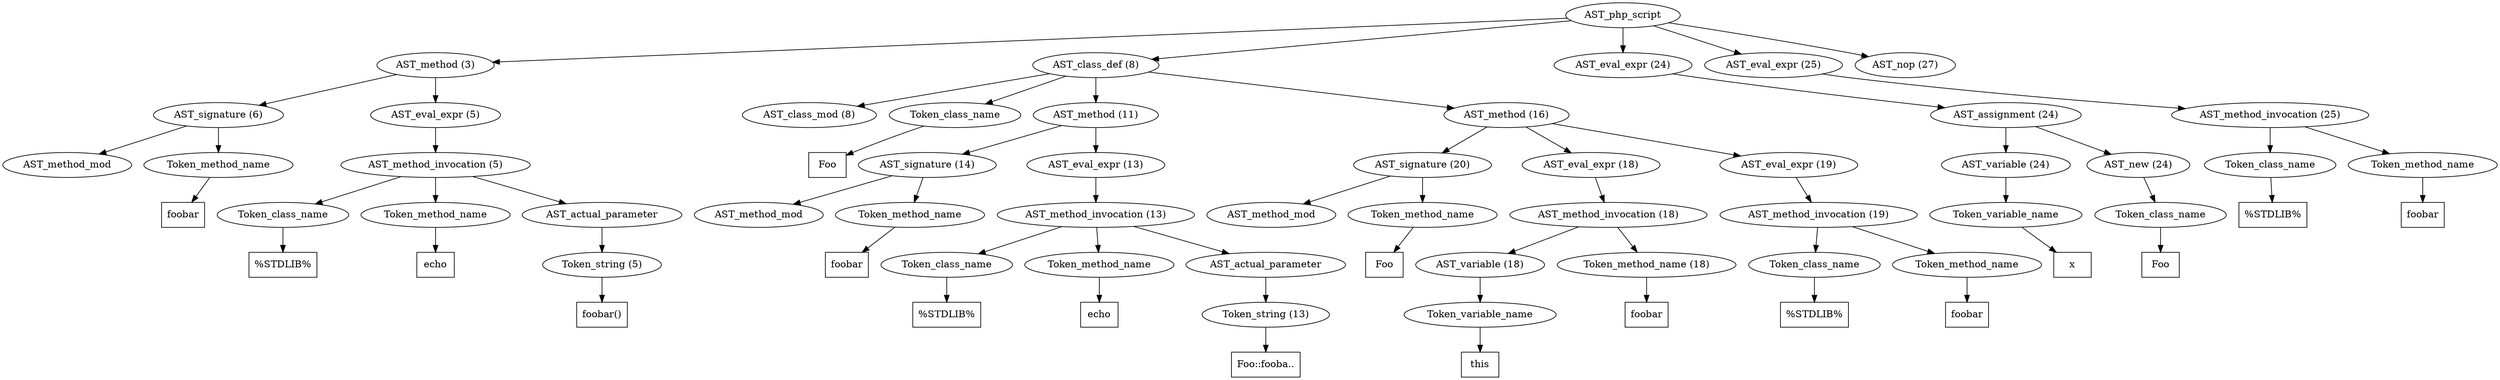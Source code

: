 /*
 * AST in dot format generated by phc -- the PHP compiler
 */

digraph AST {
node_0 [label="AST_php_script"];
node_1 [label="AST_method (3)"];
node_2 [label="AST_signature (6)"];
node_3 [label="AST_method_mod"];
node_4 [label="Token_method_name"];
node_5 [label="foobar", shape=box]
node_4 -> node_5;
node_2 -> node_4;
node_2 -> node_3;
node_6 [label="AST_eval_expr (5)"];
node_7 [label="AST_method_invocation (5)"];
node_8 [label="Token_class_name"];
node_9 [label="%STDLIB%", shape=box]
node_8 -> node_9;
node_10 [label="Token_method_name"];
node_11 [label="echo", shape=box]
node_10 -> node_11;
node_12 [label="AST_actual_parameter"];
node_13 [label="Token_string (5)"];
node_14 [label="foobar()", shape=box]
node_13 -> node_14;
node_12 -> node_13;
node_7 -> node_12;
node_7 -> node_10;
node_7 -> node_8;
node_6 -> node_7;
node_1 -> node_6;
node_1 -> node_2;
node_15 [label="AST_class_def (8)"];
node_16 [label="AST_class_mod (8)"];
node_17 [label="Token_class_name"];
node_18 [label="Foo", shape=box]
node_17 -> node_18;
node_19 [label="AST_method (11)"];
node_20 [label="AST_signature (14)"];
node_21 [label="AST_method_mod"];
node_22 [label="Token_method_name"];
node_23 [label="foobar", shape=box]
node_22 -> node_23;
node_20 -> node_22;
node_20 -> node_21;
node_24 [label="AST_eval_expr (13)"];
node_25 [label="AST_method_invocation (13)"];
node_26 [label="Token_class_name"];
node_27 [label="%STDLIB%", shape=box]
node_26 -> node_27;
node_28 [label="Token_method_name"];
node_29 [label="echo", shape=box]
node_28 -> node_29;
node_30 [label="AST_actual_parameter"];
node_31 [label="Token_string (13)"];
node_32 [label="Foo::fooba..", shape=box]
node_31 -> node_32;
node_30 -> node_31;
node_25 -> node_30;
node_25 -> node_28;
node_25 -> node_26;
node_24 -> node_25;
node_19 -> node_24;
node_19 -> node_20;
node_33 [label="AST_method (16)"];
node_34 [label="AST_signature (20)"];
node_35 [label="AST_method_mod"];
node_36 [label="Token_method_name"];
node_37 [label="Foo", shape=box]
node_36 -> node_37;
node_34 -> node_36;
node_34 -> node_35;
node_38 [label="AST_eval_expr (18)"];
node_39 [label="AST_method_invocation (18)"];
node_40 [label="AST_variable (18)"];
node_41 [label="Token_variable_name"];
node_42 [label="this", shape=box]
node_41 -> node_42;
node_40 -> node_41;
node_43 [label="Token_method_name (18)"];
node_44 [label="foobar", shape=box]
node_43 -> node_44;
node_39 -> node_43;
node_39 -> node_40;
node_38 -> node_39;
node_45 [label="AST_eval_expr (19)"];
node_46 [label="AST_method_invocation (19)"];
node_47 [label="Token_class_name"];
node_48 [label="%STDLIB%", shape=box]
node_47 -> node_48;
node_49 [label="Token_method_name"];
node_50 [label="foobar", shape=box]
node_49 -> node_50;
node_46 -> node_49;
node_46 -> node_47;
node_45 -> node_46;
node_33 -> node_45;
node_33 -> node_38;
node_33 -> node_34;
node_15 -> node_33;
node_15 -> node_19;
node_15 -> node_17;
node_15 -> node_16;
node_51 [label="AST_eval_expr (24)"];
node_52 [label="AST_assignment (24)"];
node_53 [label="AST_variable (24)"];
node_54 [label="Token_variable_name"];
node_55 [label="x", shape=box]
node_54 -> node_55;
node_53 -> node_54;
node_56 [label="AST_new (24)"];
node_57 [label="Token_class_name"];
node_58 [label="Foo", shape=box]
node_57 -> node_58;
node_56 -> node_57;
node_52 -> node_56;
node_52 -> node_53;
node_51 -> node_52;
node_59 [label="AST_eval_expr (25)"];
node_60 [label="AST_method_invocation (25)"];
node_61 [label="Token_class_name"];
node_62 [label="%STDLIB%", shape=box]
node_61 -> node_62;
node_63 [label="Token_method_name"];
node_64 [label="foobar", shape=box]
node_63 -> node_64;
node_60 -> node_63;
node_60 -> node_61;
node_59 -> node_60;
node_65 [label="AST_nop (27)"];
node_0 -> node_65;
node_0 -> node_59;
node_0 -> node_51;
node_0 -> node_15;
node_0 -> node_1;
}
